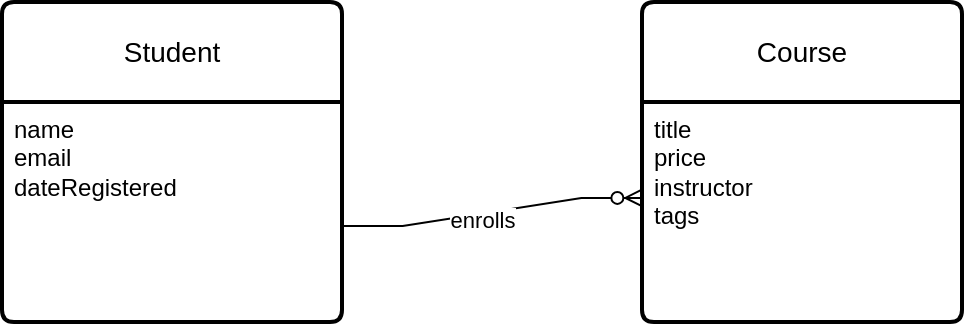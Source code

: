 <mxfile version="22.1.18" type="github">
  <diagram name="第 1 页" id="58lorILPoeklncjmSD30">
    <mxGraphModel dx="1221" dy="652" grid="1" gridSize="10" guides="1" tooltips="1" connect="1" arrows="1" fold="1" page="1" pageScale="1" pageWidth="827" pageHeight="1169" math="0" shadow="0">
      <root>
        <mxCell id="0" />
        <mxCell id="1" parent="0" />
        <mxCell id="Jw4K2Bh3dKsZn-I7TtID-1" value="Student" style="swimlane;childLayout=stackLayout;horizontal=1;startSize=50;horizontalStack=0;rounded=1;fontSize=14;fontStyle=0;strokeWidth=2;resizeParent=0;resizeLast=1;shadow=0;dashed=0;align=center;arcSize=4;whiteSpace=wrap;html=1;" vertex="1" parent="1">
          <mxGeometry x="220" y="60" width="170" height="160" as="geometry" />
        </mxCell>
        <mxCell id="Jw4K2Bh3dKsZn-I7TtID-2" value="name&lt;br&gt;email&lt;br&gt;dateRegistered" style="align=left;strokeColor=none;fillColor=none;spacingLeft=4;fontSize=12;verticalAlign=top;resizable=0;rotatable=0;part=1;html=1;" vertex="1" parent="Jw4K2Bh3dKsZn-I7TtID-1">
          <mxGeometry y="50" width="170" height="110" as="geometry" />
        </mxCell>
        <mxCell id="Jw4K2Bh3dKsZn-I7TtID-3" value="Course" style="swimlane;childLayout=stackLayout;horizontal=1;startSize=50;horizontalStack=0;rounded=1;fontSize=14;fontStyle=0;strokeWidth=2;resizeParent=0;resizeLast=1;shadow=0;dashed=0;align=center;arcSize=4;whiteSpace=wrap;html=1;" vertex="1" parent="1">
          <mxGeometry x="540" y="60" width="160" height="160" as="geometry" />
        </mxCell>
        <mxCell id="Jw4K2Bh3dKsZn-I7TtID-4" value="title&lt;br&gt;price&lt;br&gt;instructor&lt;br&gt;tags" style="align=left;strokeColor=none;fillColor=none;spacingLeft=4;fontSize=12;verticalAlign=top;resizable=0;rotatable=0;part=1;html=1;" vertex="1" parent="Jw4K2Bh3dKsZn-I7TtID-3">
          <mxGeometry y="50" width="160" height="110" as="geometry" />
        </mxCell>
        <mxCell id="Jw4K2Bh3dKsZn-I7TtID-6" value="" style="edgeStyle=entityRelationEdgeStyle;fontSize=12;html=1;endArrow=ERzeroToMany;endFill=1;rounded=0;exitX=1.002;exitY=0.564;exitDx=0;exitDy=0;exitPerimeter=0;entryX=-0.002;entryY=0.436;entryDx=0;entryDy=0;entryPerimeter=0;" edge="1" parent="1" source="Jw4K2Bh3dKsZn-I7TtID-2" target="Jw4K2Bh3dKsZn-I7TtID-4">
          <mxGeometry width="100" height="100" relative="1" as="geometry">
            <mxPoint x="380" y="190" as="sourcePoint" />
            <mxPoint x="480" y="90" as="targetPoint" />
          </mxGeometry>
        </mxCell>
        <mxCell id="Jw4K2Bh3dKsZn-I7TtID-7" value="enrolls" style="edgeLabel;html=1;align=center;verticalAlign=middle;resizable=0;points=[];" vertex="1" connectable="0" parent="Jw4K2Bh3dKsZn-I7TtID-6">
          <mxGeometry x="-0.078" y="-3" relative="1" as="geometry">
            <mxPoint as="offset" />
          </mxGeometry>
        </mxCell>
      </root>
    </mxGraphModel>
  </diagram>
</mxfile>
